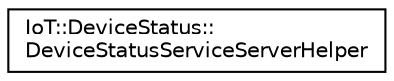 digraph "Graphical Class Hierarchy"
{
 // LATEX_PDF_SIZE
  edge [fontname="Helvetica",fontsize="10",labelfontname="Helvetica",labelfontsize="10"];
  node [fontname="Helvetica",fontsize="10",shape=record];
  rankdir="LR";
  Node0 [label="IoT::DeviceStatus::\lDeviceStatusServiceServerHelper",height=0.2,width=0.4,color="black", fillcolor="white", style="filled",URL="$classIoT_1_1DeviceStatus_1_1DeviceStatusServiceServerHelper.html",tooltip=" "];
}
